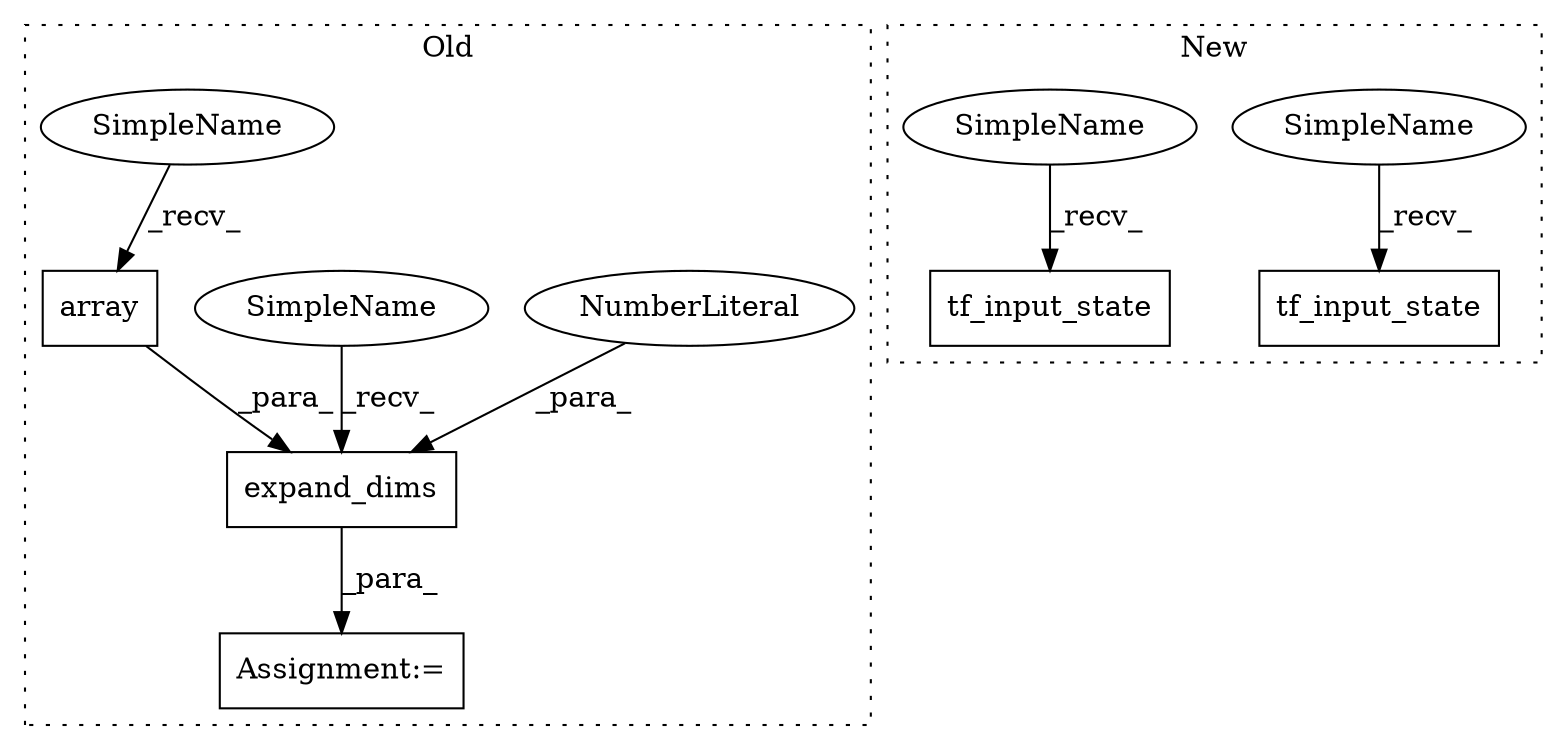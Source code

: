 digraph G {
subgraph cluster0 {
1 [label="array" a="32" s="8780,8797" l="6,1" shape="box"];
3 [label="expand_dims" a="32" s="8765,8800" l="12,1" shape="box"];
4 [label="NumberLiteral" a="34" s="8799" l="1" shape="ellipse"];
5 [label="Assignment:=" a="7" s="8761" l="1" shape="box"];
9 [label="SimpleName" a="42" s="8762" l="2" shape="ellipse"];
10 [label="SimpleName" a="42" s="8777" l="2" shape="ellipse"];
label = "Old";
style="dotted";
}
subgraph cluster1 {
2 [label="tf_input_state" a="32" s="9050,9078" l="15,1" shape="box"];
6 [label="tf_input_state" a="32" s="9502,9530" l="15,1" shape="box"];
7 [label="SimpleName" a="42" s="9497" l="4" shape="ellipse"];
8 [label="SimpleName" a="42" s="9045" l="4" shape="ellipse"];
label = "New";
style="dotted";
}
1 -> 3 [label="_para_"];
3 -> 5 [label="_para_"];
4 -> 3 [label="_para_"];
7 -> 6 [label="_recv_"];
8 -> 2 [label="_recv_"];
9 -> 3 [label="_recv_"];
10 -> 1 [label="_recv_"];
}